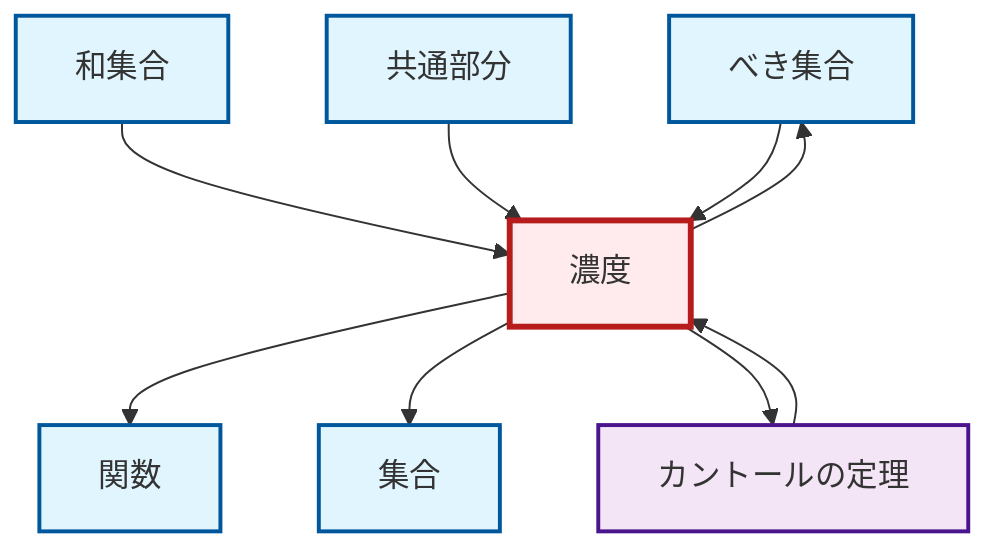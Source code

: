 graph TD
    classDef definition fill:#e1f5fe,stroke:#01579b,stroke-width:2px
    classDef theorem fill:#f3e5f5,stroke:#4a148c,stroke-width:2px
    classDef axiom fill:#fff3e0,stroke:#e65100,stroke-width:2px
    classDef example fill:#e8f5e9,stroke:#1b5e20,stroke-width:2px
    classDef current fill:#ffebee,stroke:#b71c1c,stroke-width:3px
    def-function["関数"]:::definition
    def-set["集合"]:::definition
    def-power-set["べき集合"]:::definition
    def-intersection["共通部分"]:::definition
    def-cardinality["濃度"]:::definition
    thm-cantor["カントールの定理"]:::theorem
    def-union["和集合"]:::definition
    def-cardinality --> def-function
    def-union --> def-cardinality
    def-intersection --> def-cardinality
    def-cardinality --> def-set
    def-cardinality --> def-power-set
    def-cardinality --> thm-cantor
    def-power-set --> def-cardinality
    thm-cantor --> def-cardinality
    class def-cardinality current